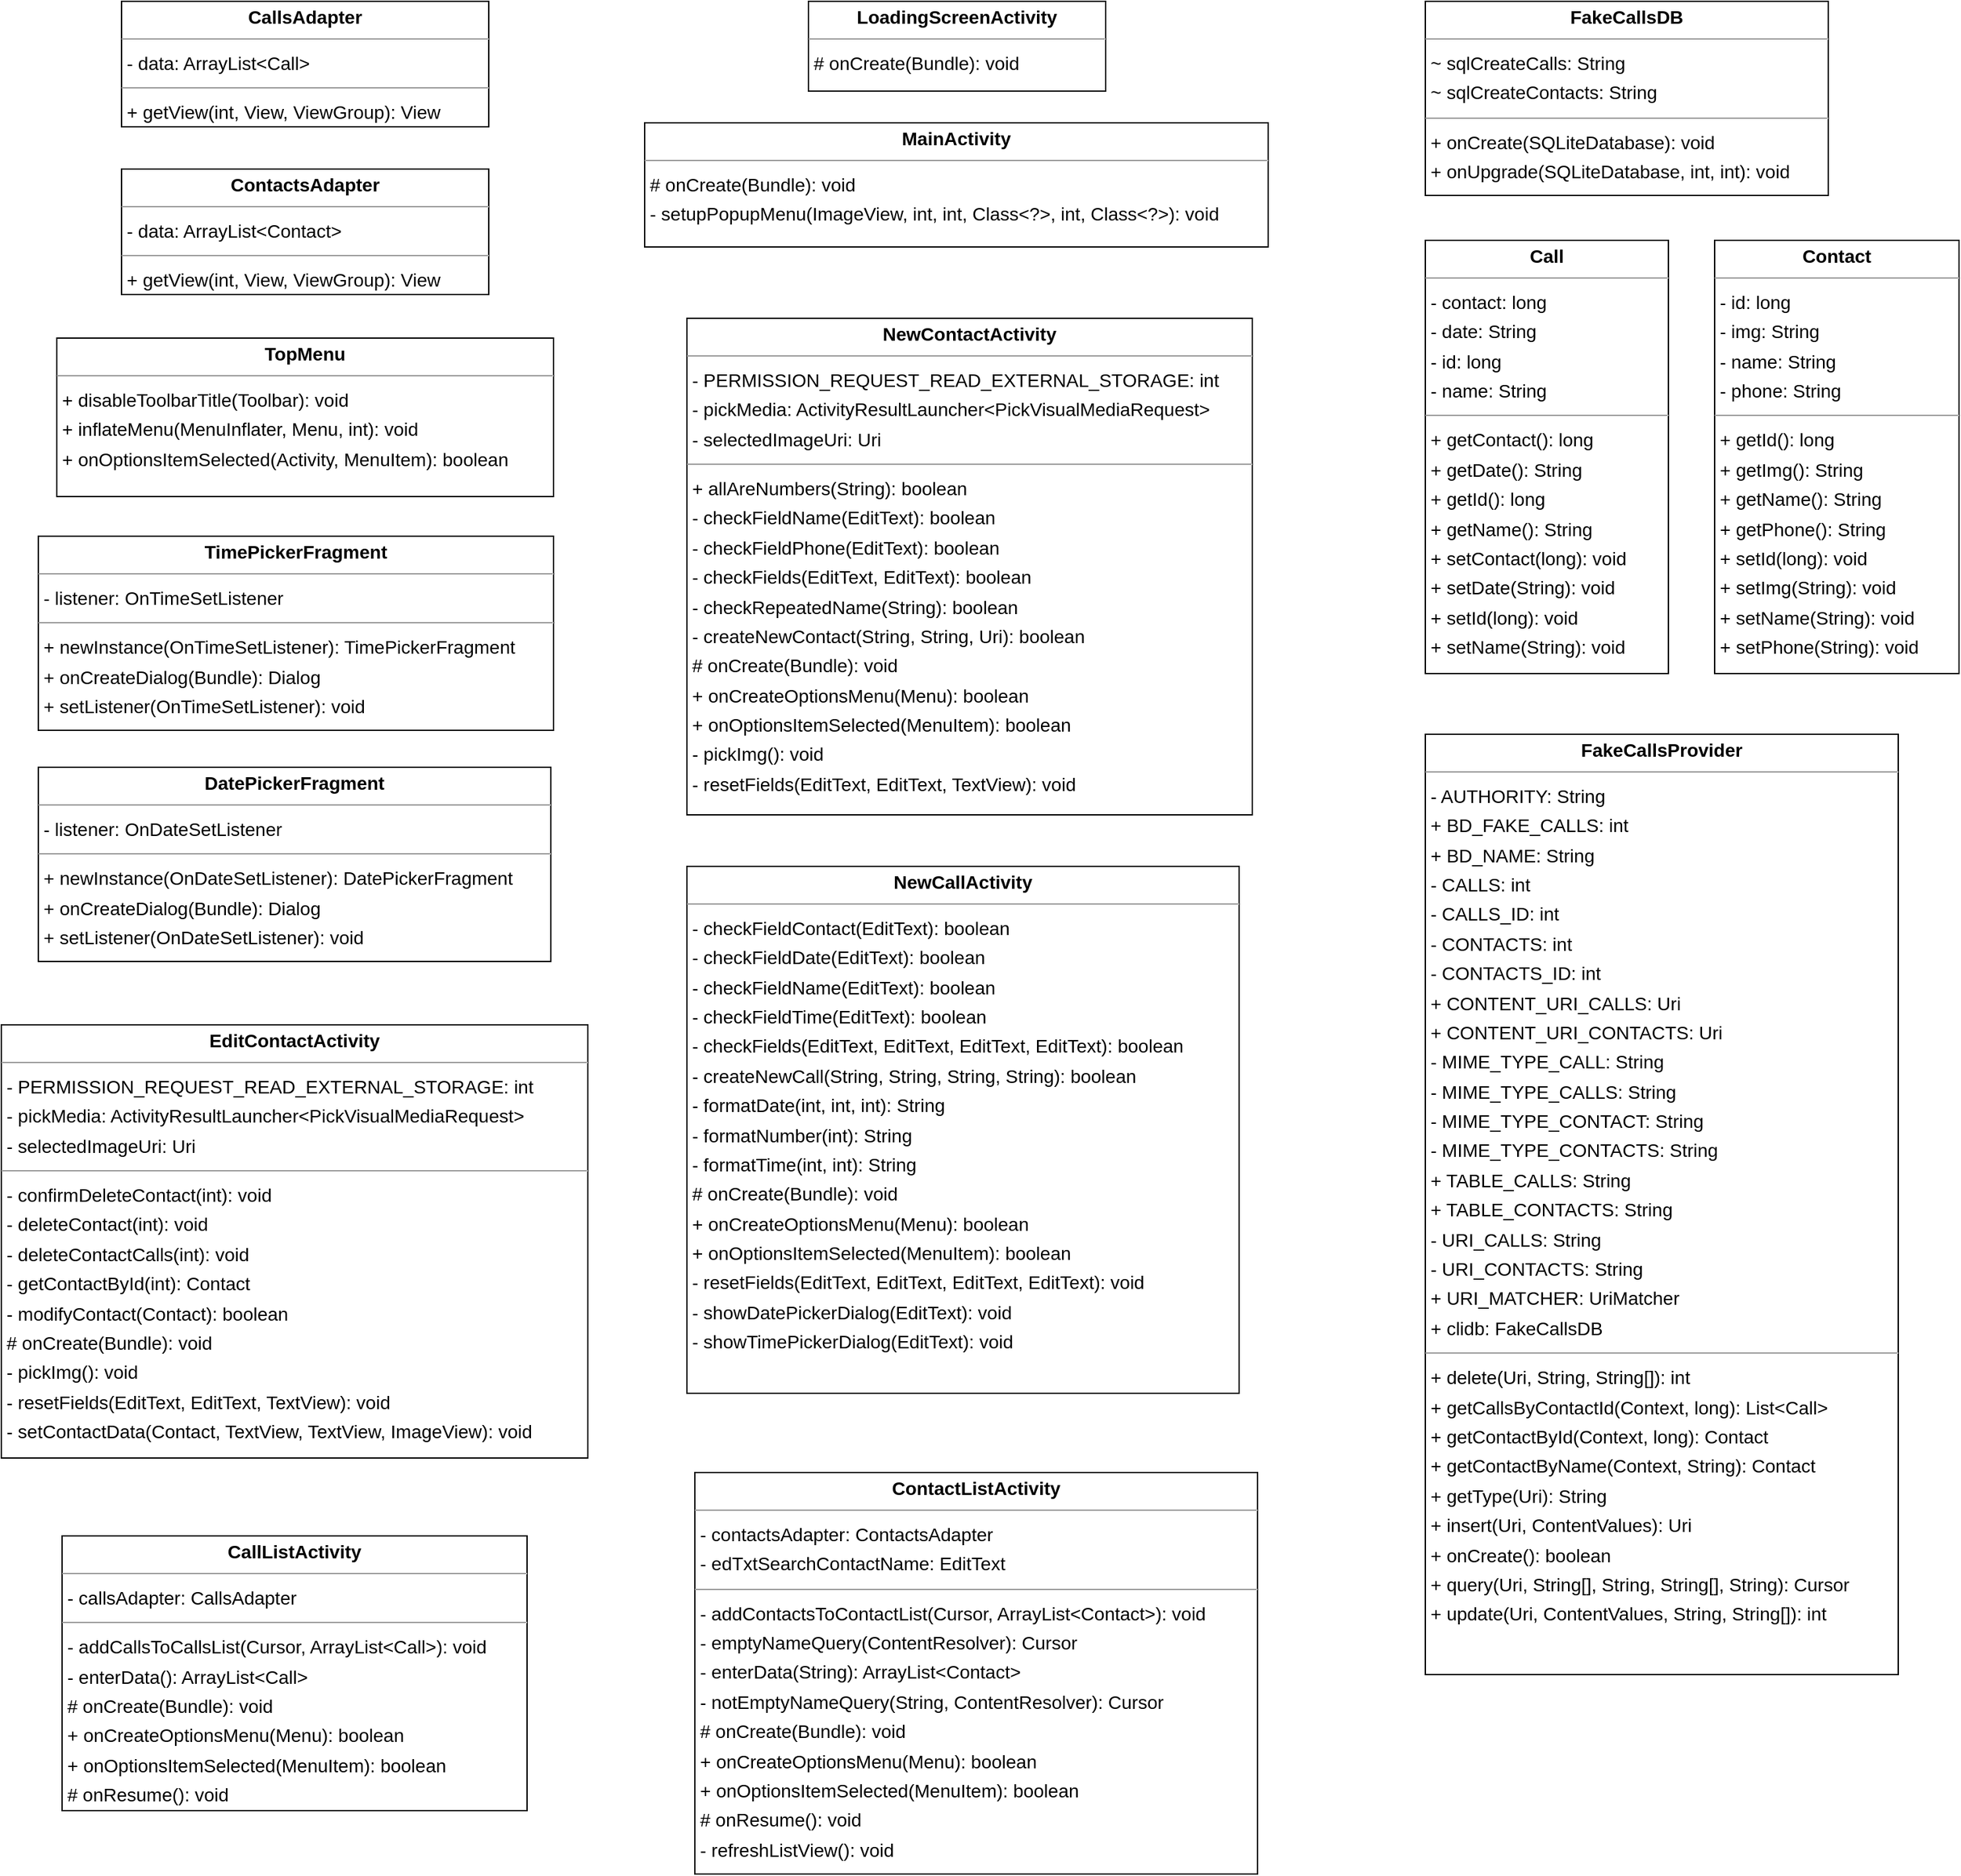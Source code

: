 <mxGraphModel dx="0" dy="0" grid="1" gridSize="10" guides="1" tooltips="1" connect="1" arrows="1" fold="1" page="0" pageScale="1" background="none" math="0" shadow="0">
  <root>
    <mxCell id="0" />
    <mxCell id="1" parent="0" />
    <mxCell id="node15" parent="1" vertex="1" value="&lt;p style=&quot;margin:0px;margin-top:4px;text-align:center;&quot;&gt;&lt;b&gt;Call&lt;/b&gt;&lt;/p&gt;&lt;hr size=&quot;1&quot;/&gt;&lt;p style=&quot;margin:0 0 0 4px;line-height:1.6;&quot;&gt;- contact: long&lt;br/&gt;- date: String&lt;br/&gt;- id: long&lt;br/&gt;- name: String&lt;/p&gt;&lt;hr size=&quot;1&quot;/&gt;&lt;p style=&quot;margin:0 0 0 4px;line-height:1.6;&quot;&gt;+ getContact(): long&lt;br/&gt;+ getDate(): String&lt;br/&gt;+ getId(): long&lt;br/&gt;+ getName(): String&lt;br/&gt;+ setContact(long): void&lt;br/&gt;+ setDate(String): void&lt;br/&gt;+ setId(long): void&lt;br/&gt;+ setName(String): void&lt;/p&gt;" style="verticalAlign=top;align=left;overflow=fill;fontSize=14;fontFamily=Helvetica;html=1;rounded=0;shadow=0;comic=0;labelBackgroundColor=none;strokeWidth=1;">
      <mxGeometry x="1227" y="187" width="184" height="328" as="geometry" />
    </mxCell>
    <mxCell id="node6" parent="1" vertex="1" value="&lt;p style=&quot;margin:0px;margin-top:4px;text-align:center;&quot;&gt;&lt;b&gt;CallListActivity&lt;/b&gt;&lt;/p&gt;&lt;hr size=&quot;1&quot;/&gt;&lt;p style=&quot;margin:0 0 0 4px;line-height:1.6;&quot;&gt;- callsAdapter: CallsAdapter&lt;/p&gt;&lt;hr size=&quot;1&quot;/&gt;&lt;p style=&quot;margin:0 0 0 4px;line-height:1.6;&quot;&gt;- addCallsToCallsList(Cursor, ArrayList&amp;lt;Call&amp;gt;): void&lt;br/&gt;- enterData(): ArrayList&amp;lt;Call&amp;gt;&lt;br/&gt;# onCreate(Bundle): void&lt;br/&gt;+ onCreateOptionsMenu(Menu): boolean&lt;br/&gt;+ onOptionsItemSelected(MenuItem): boolean&lt;br/&gt;# onResume(): void&lt;/p&gt;" style="verticalAlign=top;align=left;overflow=fill;fontSize=14;fontFamily=Helvetica;html=1;rounded=0;shadow=0;comic=0;labelBackgroundColor=none;strokeWidth=1;">
      <mxGeometry x="195" y="1168" width="352" height="208" as="geometry" />
    </mxCell>
    <mxCell id="node12" parent="1" vertex="1" value="&lt;p style=&quot;margin:0px;margin-top:4px;text-align:center;&quot;&gt;&lt;b&gt;CallsAdapter&lt;/b&gt;&lt;/p&gt;&lt;hr size=&quot;1&quot;/&gt;&lt;p style=&quot;margin:0 0 0 4px;line-height:1.6;&quot;&gt;- data: ArrayList&amp;lt;Call&amp;gt;&lt;/p&gt;&lt;hr size=&quot;1&quot;/&gt;&lt;p style=&quot;margin:0 0 0 4px;line-height:1.6;&quot;&gt;+ getView(int, View, ViewGroup): View&lt;/p&gt;" style="verticalAlign=top;align=left;overflow=fill;fontSize=14;fontFamily=Helvetica;html=1;rounded=0;shadow=0;comic=0;labelBackgroundColor=none;strokeWidth=1;">
      <mxGeometry x="240" y="6" width="278" height="95" as="geometry" />
    </mxCell>
    <mxCell id="node5" parent="1" vertex="1" value="&lt;p style=&quot;margin:0px;margin-top:4px;text-align:center;&quot;&gt;&lt;b&gt;Contact&lt;/b&gt;&lt;/p&gt;&lt;hr size=&quot;1&quot;/&gt;&lt;p style=&quot;margin:0 0 0 4px;line-height:1.6;&quot;&gt;- id: long&lt;br/&gt;- img: String&lt;br/&gt;- name: String&lt;br/&gt;- phone: String&lt;/p&gt;&lt;hr size=&quot;1&quot;/&gt;&lt;p style=&quot;margin:0 0 0 4px;line-height:1.6;&quot;&gt;+ getId(): long&lt;br/&gt;+ getImg(): String&lt;br/&gt;+ getName(): String&lt;br/&gt;+ getPhone(): String&lt;br/&gt;+ setId(long): void&lt;br/&gt;+ setImg(String): void&lt;br/&gt;+ setName(String): void&lt;br/&gt;+ setPhone(String): void&lt;/p&gt;" style="verticalAlign=top;align=left;overflow=fill;fontSize=14;fontFamily=Helvetica;html=1;rounded=0;shadow=0;comic=0;labelBackgroundColor=none;strokeWidth=1;">
      <mxGeometry x="1446" y="187" width="185" height="328" as="geometry" />
    </mxCell>
    <mxCell id="node11" parent="1" vertex="1" value="&lt;p style=&quot;margin:0px;margin-top:4px;text-align:center;&quot;&gt;&lt;b&gt;ContactListActivity&lt;/b&gt;&lt;/p&gt;&lt;hr size=&quot;1&quot;/&gt;&lt;p style=&quot;margin:0 0 0 4px;line-height:1.6;&quot;&gt;- contactsAdapter: ContactsAdapter&lt;br/&gt;- edTxtSearchContactName: EditText&lt;/p&gt;&lt;hr size=&quot;1&quot;/&gt;&lt;p style=&quot;margin:0 0 0 4px;line-height:1.6;&quot;&gt;- addContactsToContactList(Cursor, ArrayList&amp;lt;Contact&amp;gt;): void&lt;br/&gt;- emptyNameQuery(ContentResolver): Cursor&lt;br/&gt;- enterData(String): ArrayList&amp;lt;Contact&amp;gt;&lt;br/&gt;- notEmptyNameQuery(String, ContentResolver): Cursor&lt;br/&gt;# onCreate(Bundle): void&lt;br/&gt;+ onCreateOptionsMenu(Menu): boolean&lt;br/&gt;+ onOptionsItemSelected(MenuItem): boolean&lt;br/&gt;# onResume(): void&lt;br/&gt;- refreshListView(): void&lt;/p&gt;" style="verticalAlign=top;align=left;overflow=fill;fontSize=14;fontFamily=Helvetica;html=1;rounded=0;shadow=0;comic=0;labelBackgroundColor=none;strokeWidth=1;">
      <mxGeometry x="674" y="1120" width="426" height="304" as="geometry" />
    </mxCell>
    <mxCell id="node13" parent="1" vertex="1" value="&lt;p style=&quot;margin:0px;margin-top:4px;text-align:center;&quot;&gt;&lt;b&gt;ContactsAdapter&lt;/b&gt;&lt;/p&gt;&lt;hr size=&quot;1&quot;/&gt;&lt;p style=&quot;margin:0 0 0 4px;line-height:1.6;&quot;&gt;- data: ArrayList&amp;lt;Contact&amp;gt;&lt;/p&gt;&lt;hr size=&quot;1&quot;/&gt;&lt;p style=&quot;margin:0 0 0 4px;line-height:1.6;&quot;&gt;+ getView(int, View, ViewGroup): View&lt;/p&gt;" style="verticalAlign=top;align=left;overflow=fill;fontSize=14;fontFamily=Helvetica;html=1;rounded=0;shadow=0;comic=0;labelBackgroundColor=none;strokeWidth=1;">
      <mxGeometry x="240" y="133" width="278" height="95" as="geometry" />
    </mxCell>
    <mxCell id="node3" parent="1" vertex="1" value="&lt;p style=&quot;margin:0px;margin-top:4px;text-align:center;&quot;&gt;&lt;b&gt;DatePickerFragment&lt;/b&gt;&lt;/p&gt;&lt;hr size=&quot;1&quot;/&gt;&lt;p style=&quot;margin:0 0 0 4px;line-height:1.6;&quot;&gt;- listener: OnDateSetListener&lt;/p&gt;&lt;hr size=&quot;1&quot;/&gt;&lt;p style=&quot;margin:0 0 0 4px;line-height:1.6;&quot;&gt;+ newInstance(OnDateSetListener): DatePickerFragment&lt;br/&gt;+ onCreateDialog(Bundle): Dialog&lt;br/&gt;+ setListener(OnDateSetListener): void&lt;/p&gt;" style="verticalAlign=top;align=left;overflow=fill;fontSize=14;fontFamily=Helvetica;html=1;rounded=0;shadow=0;comic=0;labelBackgroundColor=none;strokeWidth=1;">
      <mxGeometry x="177" y="586" width="388" height="147" as="geometry" />
    </mxCell>
    <mxCell id="node0" parent="1" vertex="1" value="&lt;p style=&quot;margin:0px;margin-top:4px;text-align:center;&quot;&gt;&lt;b&gt;EditContactActivity&lt;/b&gt;&lt;/p&gt;&lt;hr size=&quot;1&quot;/&gt;&lt;p style=&quot;margin:0 0 0 4px;line-height:1.6;&quot;&gt;- PERMISSION_REQUEST_READ_EXTERNAL_STORAGE: int&lt;br/&gt;- pickMedia: ActivityResultLauncher&amp;lt;PickVisualMediaRequest&amp;gt;&lt;br/&gt;- selectedImageUri: Uri&lt;/p&gt;&lt;hr size=&quot;1&quot;/&gt;&lt;p style=&quot;margin:0 0 0 4px;line-height:1.6;&quot;&gt;- confirmDeleteContact(int): void&lt;br/&gt;- deleteContact(int): void&lt;br/&gt;- deleteContactCalls(int): void&lt;br/&gt;- getContactById(int): Contact&lt;br/&gt;- modifyContact(Contact): boolean&lt;br/&gt;# onCreate(Bundle): void&lt;br/&gt;- pickImg(): void&lt;br/&gt;- resetFields(EditText, EditText, TextView): void&lt;br/&gt;- setContactData(Contact, TextView, TextView, ImageView): void&lt;/p&gt;" style="verticalAlign=top;align=left;overflow=fill;fontSize=14;fontFamily=Helvetica;html=1;rounded=0;shadow=0;comic=0;labelBackgroundColor=none;strokeWidth=1;">
      <mxGeometry x="149" y="781" width="444" height="328" as="geometry" />
    </mxCell>
    <mxCell id="node2" parent="1" vertex="1" value="&lt;p style=&quot;margin:0px;margin-top:4px;text-align:center;&quot;&gt;&lt;b&gt;FakeCallsDB&lt;/b&gt;&lt;/p&gt;&lt;hr size=&quot;1&quot;/&gt;&lt;p style=&quot;margin:0 0 0 4px;line-height:1.6;&quot;&gt;~ sqlCreateCalls: String&lt;br/&gt;~ sqlCreateContacts: String&lt;/p&gt;&lt;hr size=&quot;1&quot;/&gt;&lt;p style=&quot;margin:0 0 0 4px;line-height:1.6;&quot;&gt;+ onCreate(SQLiteDatabase): void&lt;br/&gt;+ onUpgrade(SQLiteDatabase, int, int): void&lt;/p&gt;" style="verticalAlign=top;align=left;overflow=fill;fontSize=14;fontFamily=Helvetica;html=1;rounded=0;shadow=0;comic=0;labelBackgroundColor=none;strokeWidth=1;">
      <mxGeometry x="1227" y="6" width="305" height="147" as="geometry" />
    </mxCell>
    <mxCell id="node7" parent="1" vertex="1" value="&lt;p style=&quot;margin:0px;margin-top:4px;text-align:center;&quot;&gt;&lt;b&gt;FakeCallsProvider&lt;/b&gt;&lt;/p&gt;&lt;hr size=&quot;1&quot;/&gt;&lt;p style=&quot;margin:0 0 0 4px;line-height:1.6;&quot;&gt;- AUTHORITY: String&lt;br/&gt;+ BD_FAKE_CALLS: int&lt;br/&gt;+ BD_NAME: String&lt;br/&gt;- CALLS: int&lt;br/&gt;- CALLS_ID: int&lt;br/&gt;- CONTACTS: int&lt;br/&gt;- CONTACTS_ID: int&lt;br/&gt;+ CONTENT_URI_CALLS: Uri&lt;br/&gt;+ CONTENT_URI_CONTACTS: Uri&lt;br/&gt;- MIME_TYPE_CALL: String&lt;br/&gt;- MIME_TYPE_CALLS: String&lt;br/&gt;- MIME_TYPE_CONTACT: String&lt;br/&gt;- MIME_TYPE_CONTACTS: String&lt;br/&gt;+ TABLE_CALLS: String&lt;br/&gt;+ TABLE_CONTACTS: String&lt;br/&gt;- URI_CALLS: String&lt;br/&gt;- URI_CONTACTS: String&lt;br/&gt;+ URI_MATCHER: UriMatcher&lt;br/&gt;+ clidb: FakeCallsDB&lt;/p&gt;&lt;hr size=&quot;1&quot;/&gt;&lt;p style=&quot;margin:0 0 0 4px;line-height:1.6;&quot;&gt;+ delete(Uri, String, String[]): int&lt;br/&gt;+ getCallsByContactId(Context, long): List&amp;lt;Call&amp;gt;&lt;br/&gt;+ getContactById(Context, long): Contact&lt;br/&gt;+ getContactByName(Context, String): Contact&lt;br/&gt;+ getType(Uri): String&lt;br/&gt;+ insert(Uri, ContentValues): Uri&lt;br/&gt;+ onCreate(): boolean&lt;br/&gt;+ query(Uri, String[], String, String[], String): Cursor&lt;br/&gt;+ update(Uri, ContentValues, String, String[]): int&lt;/p&gt;" style="verticalAlign=top;align=left;overflow=fill;fontSize=14;fontFamily=Helvetica;html=1;rounded=0;shadow=0;comic=0;labelBackgroundColor=none;strokeWidth=1;">
      <mxGeometry x="1227" y="561" width="358" height="712" as="geometry" />
    </mxCell>
    <mxCell id="node10" parent="1" vertex="1" value="&lt;p style=&quot;margin:0px;margin-top:4px;text-align:center;&quot;&gt;&lt;b&gt;LoadingScreenActivity&lt;/b&gt;&lt;/p&gt;&lt;hr size=&quot;1&quot;/&gt;&lt;p style=&quot;margin:0 0 0 4px;line-height:1.6;&quot;&gt;# onCreate(Bundle): void&lt;/p&gt;" style="verticalAlign=top;align=left;overflow=fill;fontSize=14;fontFamily=Helvetica;html=1;rounded=0;shadow=0;comic=0;labelBackgroundColor=none;strokeWidth=1;">
      <mxGeometry x="760" y="6" width="225" height="68" as="geometry" />
    </mxCell>
    <mxCell id="node1" parent="1" vertex="1" value="&lt;p style=&quot;margin:0px;margin-top:4px;text-align:center;&quot;&gt;&lt;b&gt;MainActivity&lt;/b&gt;&lt;/p&gt;&lt;hr size=&quot;1&quot;/&gt;&lt;p style=&quot;margin:0 0 0 4px;line-height:1.6;&quot;&gt;# onCreate(Bundle): void&lt;br/&gt;- setupPopupMenu(ImageView, int, int, Class&amp;lt;?&amp;gt;, int, Class&amp;lt;?&amp;gt;): void&lt;/p&gt;" style="verticalAlign=top;align=left;overflow=fill;fontSize=14;fontFamily=Helvetica;html=1;rounded=0;shadow=0;comic=0;labelBackgroundColor=none;strokeWidth=1;">
      <mxGeometry x="636" y="98" width="472" height="94" as="geometry" />
    </mxCell>
    <mxCell id="node4" parent="1" vertex="1" value="&lt;p style=&quot;margin:0px;margin-top:4px;text-align:center;&quot;&gt;&lt;b&gt;NewCallActivity&lt;/b&gt;&lt;/p&gt;&lt;hr size=&quot;1&quot;/&gt;&lt;p style=&quot;margin:0 0 0 4px;line-height:1.6;&quot;&gt;- checkFieldContact(EditText): boolean&lt;br/&gt;- checkFieldDate(EditText): boolean&lt;br/&gt;- checkFieldName(EditText): boolean&lt;br/&gt;- checkFieldTime(EditText): boolean&lt;br/&gt;- checkFields(EditText, EditText, EditText, EditText): boolean&lt;br/&gt;- createNewCall(String, String, String, String): boolean&lt;br/&gt;- formatDate(int, int, int): String&lt;br/&gt;- formatNumber(int): String&lt;br/&gt;- formatTime(int, int): String&lt;br/&gt;# onCreate(Bundle): void&lt;br/&gt;+ onCreateOptionsMenu(Menu): boolean&lt;br/&gt;+ onOptionsItemSelected(MenuItem): boolean&lt;br/&gt;- resetFields(EditText, EditText, EditText, EditText): void&lt;br/&gt;- showDatePickerDialog(EditText): void&lt;br/&gt;- showTimePickerDialog(EditText): void&lt;/p&gt;" style="verticalAlign=top;align=left;overflow=fill;fontSize=14;fontFamily=Helvetica;html=1;rounded=0;shadow=0;comic=0;labelBackgroundColor=none;strokeWidth=1;">
      <mxGeometry x="668" y="661" width="418" height="399" as="geometry" />
    </mxCell>
    <mxCell id="node9" parent="1" vertex="1" value="&lt;p style=&quot;margin:0px;margin-top:4px;text-align:center;&quot;&gt;&lt;b&gt;NewContactActivity&lt;/b&gt;&lt;/p&gt;&lt;hr size=&quot;1&quot;/&gt;&lt;p style=&quot;margin:0 0 0 4px;line-height:1.6;&quot;&gt;- PERMISSION_REQUEST_READ_EXTERNAL_STORAGE: int&lt;br/&gt;- pickMedia: ActivityResultLauncher&amp;lt;PickVisualMediaRequest&amp;gt;&lt;br/&gt;- selectedImageUri: Uri&lt;/p&gt;&lt;hr size=&quot;1&quot;/&gt;&lt;p style=&quot;margin:0 0 0 4px;line-height:1.6;&quot;&gt;+ allAreNumbers(String): boolean&lt;br/&gt;- checkFieldName(EditText): boolean&lt;br/&gt;- checkFieldPhone(EditText): boolean&lt;br/&gt;- checkFields(EditText, EditText): boolean&lt;br/&gt;- checkRepeatedName(String): boolean&lt;br/&gt;- createNewContact(String, String, Uri): boolean&lt;br/&gt;# onCreate(Bundle): void&lt;br/&gt;+ onCreateOptionsMenu(Menu): boolean&lt;br/&gt;+ onOptionsItemSelected(MenuItem): boolean&lt;br/&gt;- pickImg(): void&lt;br/&gt;- resetFields(EditText, EditText, TextView): void&lt;/p&gt;" style="verticalAlign=top;align=left;overflow=fill;fontSize=14;fontFamily=Helvetica;html=1;rounded=0;shadow=0;comic=0;labelBackgroundColor=none;strokeWidth=1;">
      <mxGeometry x="668" y="246" width="428" height="376" as="geometry" />
    </mxCell>
    <mxCell id="node14" parent="1" vertex="1" value="&lt;p style=&quot;margin:0px;margin-top:4px;text-align:center;&quot;&gt;&lt;b&gt;TimePickerFragment&lt;/b&gt;&lt;/p&gt;&lt;hr size=&quot;1&quot;/&gt;&lt;p style=&quot;margin:0 0 0 4px;line-height:1.6;&quot;&gt;- listener: OnTimeSetListener&lt;/p&gt;&lt;hr size=&quot;1&quot;/&gt;&lt;p style=&quot;margin:0 0 0 4px;line-height:1.6;&quot;&gt;+ newInstance(OnTimeSetListener): TimePickerFragment&lt;br/&gt;+ onCreateDialog(Bundle): Dialog&lt;br/&gt;+ setListener(OnTimeSetListener): void&lt;/p&gt;" style="verticalAlign=top;align=left;overflow=fill;fontSize=14;fontFamily=Helvetica;html=1;rounded=0;shadow=0;comic=0;labelBackgroundColor=none;strokeWidth=1;">
      <mxGeometry x="177" y="411" width="390" height="147" as="geometry" />
    </mxCell>
    <mxCell id="node8" parent="1" vertex="1" value="&lt;p style=&quot;margin:0px;margin-top:4px;text-align:center;&quot;&gt;&lt;b&gt;TopMenu&lt;/b&gt;&lt;/p&gt;&lt;hr size=&quot;1&quot;/&gt;&lt;p style=&quot;margin:0 0 0 4px;line-height:1.6;&quot;&gt;+ disableToolbarTitle(Toolbar): void&lt;br/&gt;+ inflateMenu(MenuInflater, Menu, int): void&lt;br/&gt;+ onOptionsItemSelected(Activity, MenuItem): boolean&lt;/p&gt;" style="verticalAlign=top;align=left;overflow=fill;fontSize=14;fontFamily=Helvetica;html=1;rounded=0;shadow=0;comic=0;labelBackgroundColor=none;strokeWidth=1;">
      <mxGeometry x="191" y="261" width="376" height="120" as="geometry" />
    </mxCell>
  </root>
</mxGraphModel>